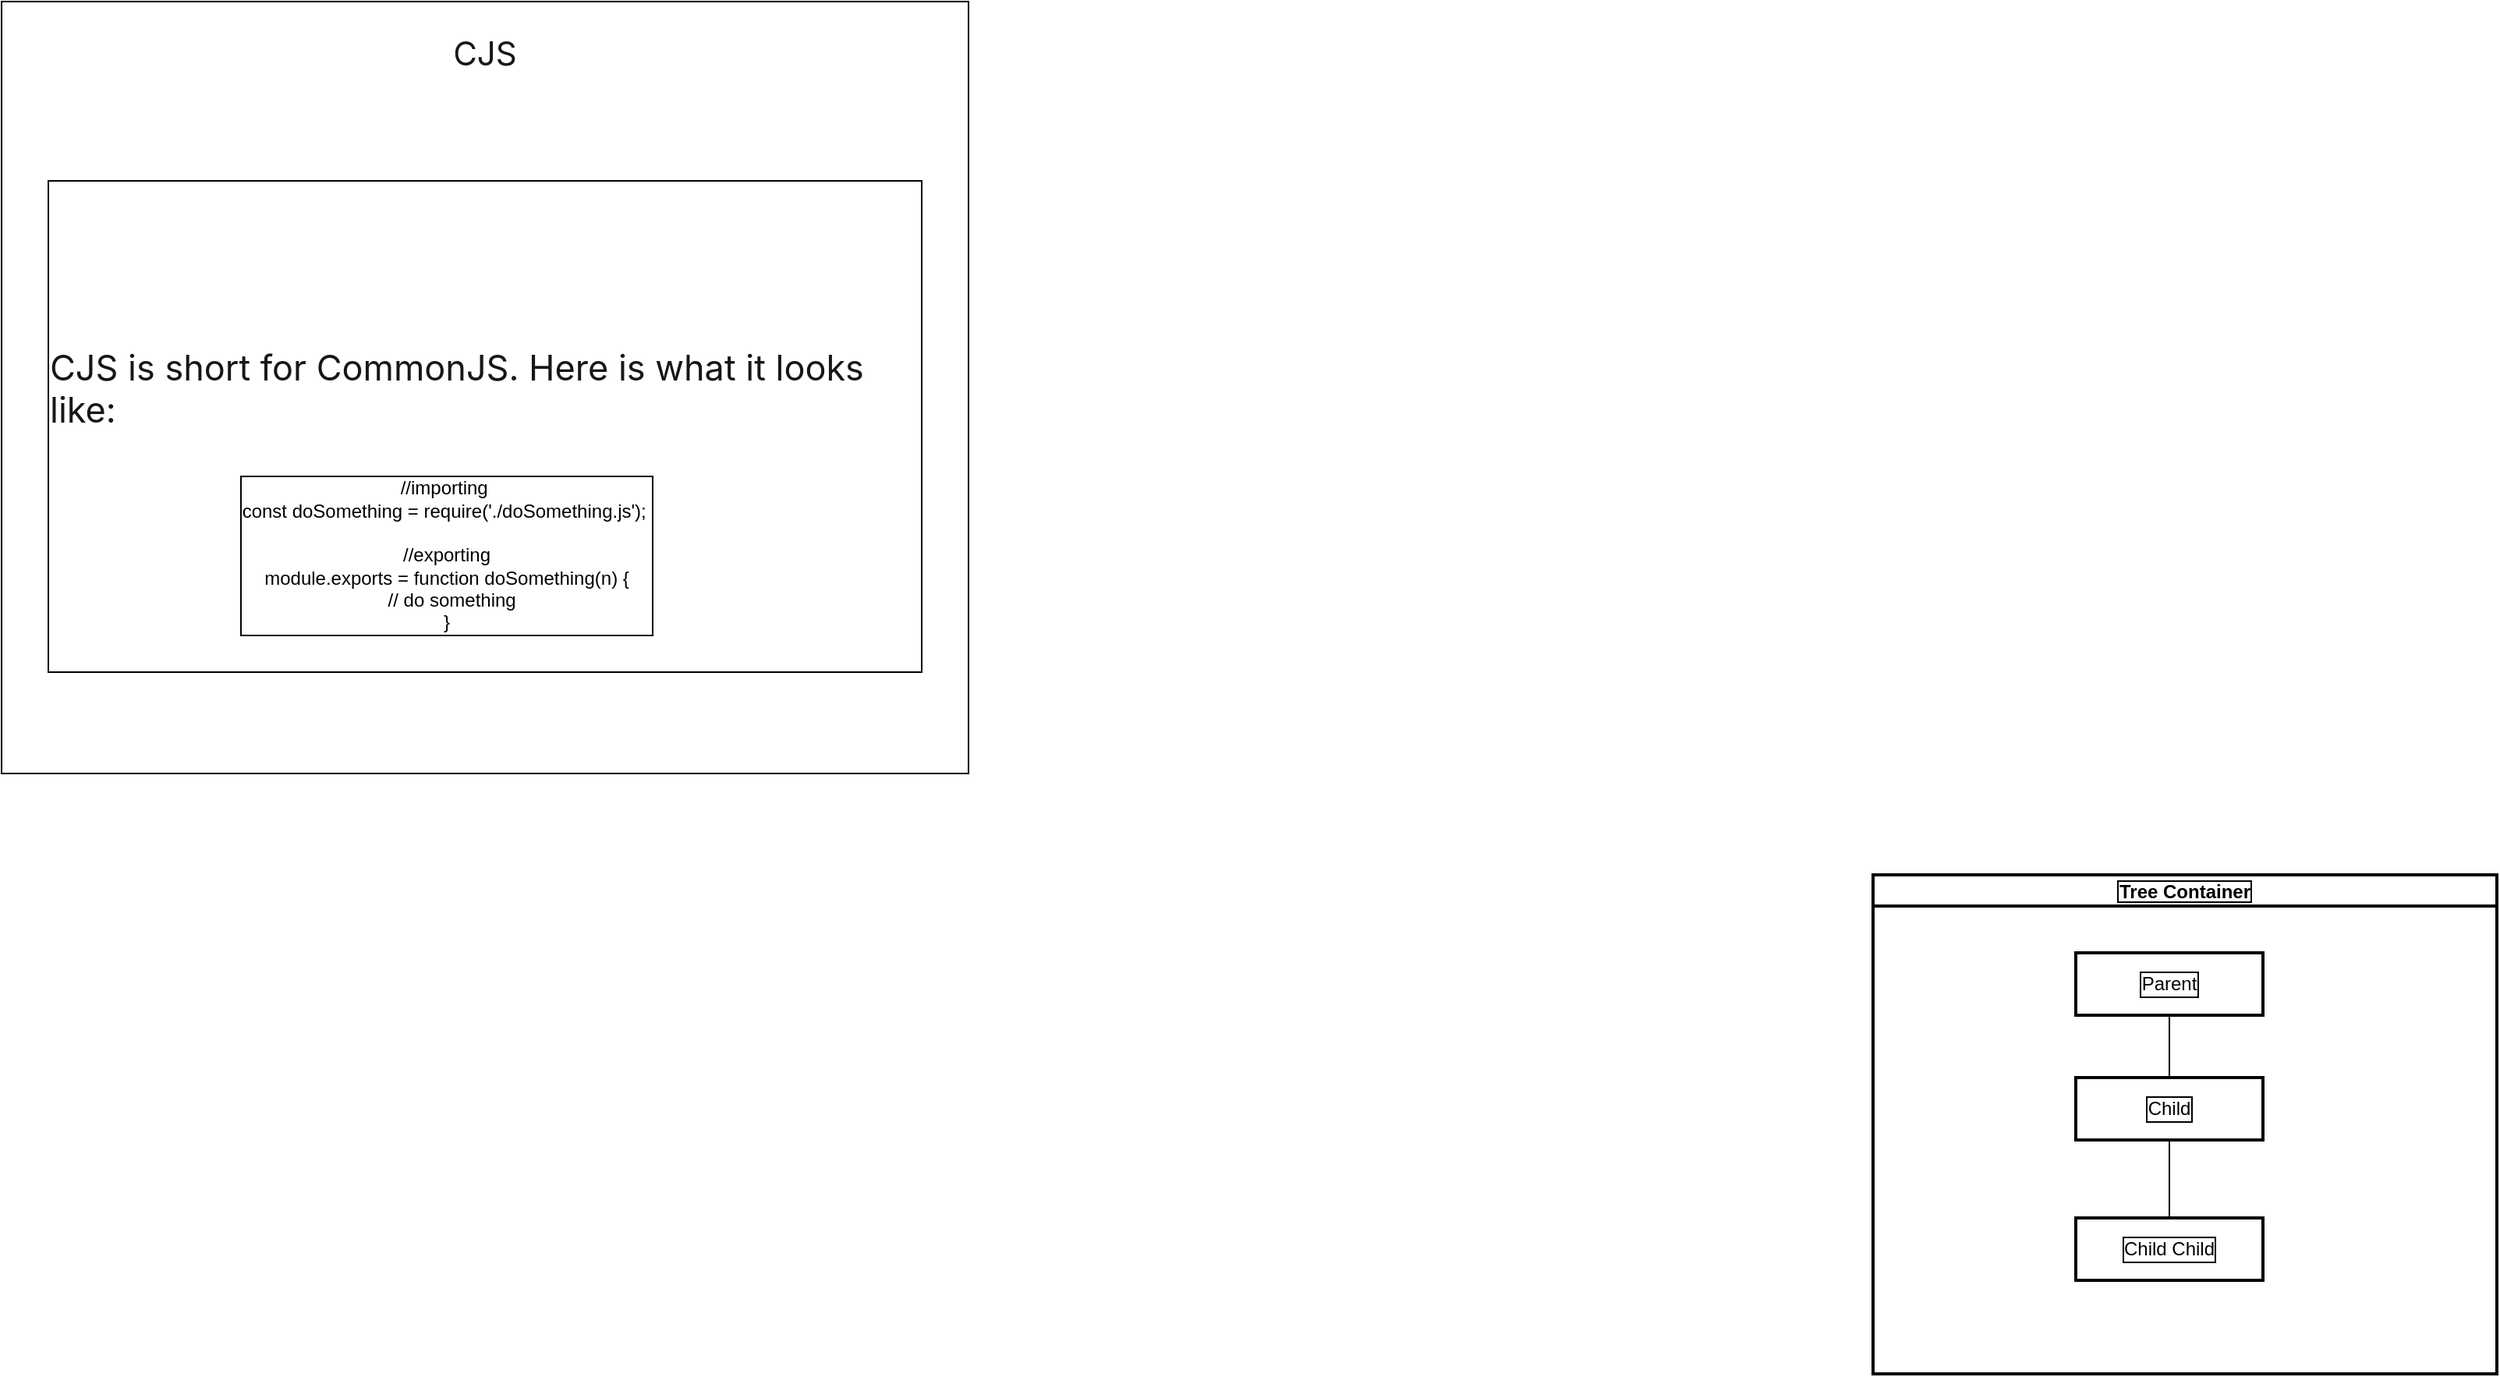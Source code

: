 <mxfile version="20.2.6" type="github" pages="5">
  <diagram id="_lEzBtKeytYTrFOyNZK7" name="Page-1">
    <mxGraphModel dx="1778" dy="943" grid="1" gridSize="10" guides="1" tooltips="1" connect="1" arrows="1" fold="1" page="1" pageScale="1" pageWidth="1600" pageHeight="900" background="#ffffff" math="0" shadow="0">
      <root>
        <mxCell id="0" />
        <mxCell id="1" parent="0" />
        <mxCell id="nwnsQMDqynVd4yP-KLPJ-4" value="&#xa;&lt;h1 style=&quot;box-sizing: border-box; margin: calc(var(--content-rhythm) / 2) 0; font-family: -apple-system, BlinkMacSystemFont, &amp;quot;Segoe UI&amp;quot;, Roboto, Helvetica, Arial, sans-serif, &amp;quot;Apple Color Emoji&amp;quot;, &amp;quot;Segoe UI Emoji&amp;quot;, &amp;quot;Segoe UI Symbol&amp;quot;; padding: 0px; font-weight: var(--fw-bold); line-height: var(--lh-tight); font-size: 1.75em; color: rgb(23, 23, 23); font-style: normal; font-variant-ligatures: normal; font-variant-caps: normal; letter-spacing: normal; orphans: 2; text-indent: 0px; text-transform: none; widows: 2; word-spacing: 0px; -webkit-text-stroke-width: 0px; background-color: rgb(255, 255, 255); text-decoration-thickness: initial; text-decoration-style: initial; text-decoration-color: initial;&quot;&gt;CJS&lt;/h1&gt;&lt;br class=&quot;Apple-interchange-newline&quot;&gt;&#xa;&#xa;" style="rounded=0;whiteSpace=wrap;html=1;spacingLeft=0;spacingBottom=0;container=1;align=center;verticalAlign=top;labelPosition=center;verticalLabelPosition=middle;" parent="1" vertex="1">
          <mxGeometry x="10" y="10" width="620" height="495" as="geometry">
            <mxRectangle x="10" y="10" width="70" height="60" as="alternateBounds" />
          </mxGeometry>
        </mxCell>
        <mxCell id="4d3lwY7rjP7gSteMc4W--1" value="&#xa;&lt;p style=&quot;box-sizing: border-box; margin: 0 0 var(--content-rhythm) 0; color: rgb(23, 23, 23); font-family: -apple-system, BlinkMacSystemFont, &amp;quot;Segoe UI&amp;quot;, Roboto, Helvetica, Arial, sans-serif, &amp;quot;Apple Color Emoji&amp;quot;, &amp;quot;Segoe UI Emoji&amp;quot;, &amp;quot;Segoe UI Symbol&amp;quot;; font-size: 22.5px; font-style: normal; font-variant-ligatures: normal; font-variant-caps: normal; font-weight: 400; letter-spacing: normal; orphans: 2; text-align: start; text-indent: 0px; text-transform: none; widows: 2; word-spacing: 0px; -webkit-text-stroke-width: 0px; text-decoration-thickness: initial; text-decoration-style: initial; text-decoration-color: initial;&quot;&gt;CJS is short for CommonJS. Here is what it looks like:&lt;br style=&quot;box-sizing: border-box;&quot;&gt;&lt;/p&gt;&lt;div style=&quot;box-sizing: border-box; background-image: ; background-position-x: ; background-position-y: ; background-size: ; background-repeat-x: ; background-repeat-y: ; background-attachment: ; background-origin: ; background-clip: ; color: var(--syntax-text-color); font-size: 18px; border-radius: var(--radius); margin: 0 0 var(--content-rhythm) 0; overflow-x: auto; overflow-wrap: initial; padding: var(--su-6); position: relative; font-family: -apple-system, BlinkMacSystemFont, &amp;quot;Segoe UI&amp;quot;, Roboto, Helvetica, Arial, sans-serif, &amp;quot;Apple Color Emoji&amp;quot;, &amp;quot;Segoe UI Emoji&amp;quot;, &amp;quot;Segoe UI Symbol&amp;quot;; font-style: normal; font-variant-ligatures: normal; font-variant-caps: normal; font-weight: 400; letter-spacing: normal; orphans: 2; text-align: start; text-indent: 0px; text-transform: none; widows: 2; word-spacing: 0px; -webkit-text-stroke-width: 0px; text-decoration-thickness: initial; text-decoration-style: initial; text-decoration-color: initial;&quot; class=&quot;highlight js-code-highlight&quot;&gt;&lt;br class=&quot;Apple-interchange-newline&quot;&gt;&#xa;&#xa;&lt;/div&gt;" style="whiteSpace=wrap;html=1;rounded=0;spacingLeft=0;spacingBottom=0;labelBackgroundColor=none;labelBorderColor=none;container=1;strokeColor=default;" vertex="1" parent="nwnsQMDqynVd4yP-KLPJ-4">
          <mxGeometry x="30" y="115" width="560" height="315" as="geometry">
            <mxRectangle x="30" y="115" width="560" height="120" as="alternateBounds" />
          </mxGeometry>
        </mxCell>
        <mxCell id="4d3lwY7rjP7gSteMc4W--7" value="&lt;div&gt;//importing&amp;nbsp;&lt;/div&gt;&lt;div&gt;const doSomething = require(&#39;./doSomething.js&#39;);&amp;nbsp;&lt;/div&gt;&lt;div&gt;&lt;br&gt;&lt;/div&gt;&lt;div&gt;//exporting&lt;/div&gt;&lt;div&gt;module.exports = function doSomething(n) {&lt;/div&gt;&lt;div&gt;&amp;nbsp; // do something&lt;/div&gt;&lt;div&gt;}&lt;/div&gt;" style="text;html=1;align=center;verticalAlign=middle;resizable=0;points=[];autosize=1;strokeColor=none;fillColor=none;labelBorderColor=default;spacing=5;" vertex="1" parent="4d3lwY7rjP7gSteMc4W--1">
          <mxGeometry x="110" y="180" width="290" height="120" as="geometry" />
        </mxCell>
        <mxCell id="1SpeOS2oMMBDRiLJgtC0-7" value="Tree Container" style="swimlane;startSize=20;horizontal=1;containerType=tree;labelBackgroundColor=none;labelBorderColor=default;strokeColor=default;strokeWidth=2;fillColor=none;" vertex="1" parent="1">
          <mxGeometry x="1210" y="570" width="400" height="320" as="geometry" />
        </mxCell>
        <mxCell id="1SpeOS2oMMBDRiLJgtC0-8" value="" style="edgeStyle=elbowEdgeStyle;elbow=vertical;startArrow=none;endArrow=none;rounded=0;" edge="1" parent="1SpeOS2oMMBDRiLJgtC0-7" source="1SpeOS2oMMBDRiLJgtC0-9" target="1SpeOS2oMMBDRiLJgtC0-10">
          <mxGeometry relative="1" as="geometry" />
        </mxCell>
        <mxCell id="1SpeOS2oMMBDRiLJgtC0-9" value="Parent" style="whiteSpace=wrap;html=1;treeFolding=1;treeMoving=1;newEdgeStyle={&quot;edgeStyle&quot;:&quot;elbowEdgeStyle&quot;,&quot;startArrow&quot;:&quot;none&quot;,&quot;endArrow&quot;:&quot;none&quot;};labelBackgroundColor=none;labelBorderColor=default;strokeColor=default;strokeWidth=2;fillColor=none;" vertex="1" parent="1SpeOS2oMMBDRiLJgtC0-7">
          <mxGeometry x="130" y="50" width="120" height="40" as="geometry" />
        </mxCell>
        <mxCell id="1SpeOS2oMMBDRiLJgtC0-10" value="Child" style="whiteSpace=wrap;html=1;treeFolding=1;treeMoving=1;newEdgeStyle={&quot;edgeStyle&quot;:&quot;elbowEdgeStyle&quot;,&quot;startArrow&quot;:&quot;none&quot;,&quot;endArrow&quot;:&quot;none&quot;};labelBackgroundColor=none;labelBorderColor=default;strokeColor=default;strokeWidth=2;fillColor=none;" vertex="1" parent="1SpeOS2oMMBDRiLJgtC0-7">
          <mxGeometry x="130" y="130" width="120" height="40" as="geometry" />
        </mxCell>
        <mxCell id="1SpeOS2oMMBDRiLJgtC0-11" value="Child Child" style="whiteSpace=wrap;html=1;treeFolding=1;treeMoving=1;newEdgeStyle={&quot;edgeStyle&quot;:&quot;elbowEdgeStyle&quot;,&quot;startArrow&quot;:&quot;none&quot;,&quot;endArrow&quot;:&quot;none&quot;};labelBackgroundColor=none;labelBorderColor=default;strokeColor=default;strokeWidth=2;fillColor=none;" vertex="1" parent="1SpeOS2oMMBDRiLJgtC0-7">
          <mxGeometry x="130" y="220" width="120" height="40" as="geometry" />
        </mxCell>
        <mxCell id="1SpeOS2oMMBDRiLJgtC0-12" value="" style="edgeStyle=elbowEdgeStyle;elbow=vertical;startArrow=none;endArrow=none;rounded=0;exitX=0.5;exitY=1;exitDx=0;exitDy=0;" edge="1" parent="1SpeOS2oMMBDRiLJgtC0-7" source="1SpeOS2oMMBDRiLJgtC0-10" target="1SpeOS2oMMBDRiLJgtC0-11">
          <mxGeometry relative="1" as="geometry">
            <mxPoint x="190" y="90.0" as="sourcePoint" />
            <mxPoint x="190" y="130" as="targetPoint" />
          </mxGeometry>
        </mxCell>
      </root>
    </mxGraphModel>
  </diagram>
  <diagram id="PgW-JJS8YYEeUViuzFC8" name="Page-2">
    <mxGraphModel dx="677" dy="359" grid="1" gridSize="10" guides="1" tooltips="1" connect="1" arrows="1" fold="1" page="1" pageScale="1" pageWidth="850" pageHeight="1100" math="0" shadow="0">
      <root>
        <mxCell id="0" />
        <mxCell id="1" parent="0" />
        <mxCell id="vqunKvxI235pbjuJBx6x-1" value="" style="shape=image;verticalLabelPosition=bottom;labelBackgroundColor=default;verticalAlign=top;aspect=fixed;imageAspect=0;image=https://courses.edx.org/assets/courseware/v1/9df11f203d18addb831da2f379cb49a5/asset-v1:W3Cx+JS.0x+2T2022+type@asset+block/diagram-element.png;strokeWidth=2;fillColor=none;strokeColor=#6c8ebf;" vertex="1" parent="1">
          <mxGeometry x="180" y="210" width="520" height="284" as="geometry" />
        </mxCell>
        <mxCell id="vqunKvxI235pbjuJBx6x-2" value="" style="rounded=0;whiteSpace=wrap;html=1;labelBackgroundColor=none;labelBorderColor=default;strokeColor=#6c8ebf;fillColor=none;strokeWidth=2;" vertex="1" parent="1">
          <mxGeometry x="284" y="304" width="73" height="58" as="geometry" />
        </mxCell>
      </root>
    </mxGraphModel>
  </diagram>
  <diagram id="9d-rf6JmdltzQveRYRFD" name="Page-3">
    <mxGraphModel dx="1422" dy="754" grid="1" gridSize="10" guides="1" tooltips="1" connect="1" arrows="1" fold="1" page="1" pageScale="1" pageWidth="850" pageHeight="1100" math="0" shadow="0">
      <root>
        <mxCell id="0" />
        <mxCell id="1" parent="0" />
        <mxCell id="5nqOkucB81tBF59Kh8T8-1" value="" style="strokeWidth=1;shadow=0;dashed=0;align=center;html=1;shape=mxgraph.mockup.containers.rrect;rSize=0;strokeColor=#666666;labelBackgroundColor=none;labelBorderColor=default;fillColor=none;" vertex="1" parent="1">
          <mxGeometry x="290" y="240" width="100" height="220" as="geometry" />
        </mxCell>
        <mxCell id="5nqOkucB81tBF59Kh8T8-2" value="Group 1" style="strokeColor=inherit;fillColor=inherit;gradientColor=inherit;strokeWidth=1;shadow=0;dashed=0;align=center;html=1;shape=mxgraph.mockup.containers.rrect;rSize=0;fontSize=17;fontColor=#666666;fontStyle=1;resizeWidth=1;labelBackgroundColor=none;labelBorderColor=default;" vertex="1" parent="5nqOkucB81tBF59Kh8T8-1">
          <mxGeometry width="100" height="26" relative="1" as="geometry" />
        </mxCell>
        <mxCell id="5nqOkucB81tBF59Kh8T8-3" value="Group 2" style="strokeColor=inherit;fillColor=inherit;gradientColor=inherit;strokeWidth=1;shadow=0;dashed=0;align=center;html=1;shape=mxgraph.mockup.containers.rrect;rSize=0;fontSize=17;fontColor=#666666;fontStyle=1;resizeWidth=1;labelBackgroundColor=none;labelBorderColor=default;part=0;" vertex="1" parent="5nqOkucB81tBF59Kh8T8-1">
          <mxGeometry width="100" height="26" relative="1" as="geometry">
            <mxPoint y="26" as="offset" />
          </mxGeometry>
        </mxCell>
        <mxCell id="5nqOkucB81tBF59Kh8T8-4" value="Group 3" style="strokeWidth=1;shadow=0;dashed=0;align=center;html=1;shape=mxgraph.mockup.containers.rrect;rSize=0;fontSize=17;fontColor=#ffffff;fontStyle=1;fillColor=#008cff;strokeColor=#008cff;resizeWidth=1;labelBackgroundColor=none;labelBorderColor=default;" vertex="1" parent="5nqOkucB81tBF59Kh8T8-1">
          <mxGeometry width="100" height="26" relative="1" as="geometry">
            <mxPoint y="52" as="offset" />
          </mxGeometry>
        </mxCell>
        <mxCell id="5nqOkucB81tBF59Kh8T8-5" value="Group 4" style="strokeColor=inherit;fillColor=inherit;gradientColor=inherit;strokeWidth=1;shadow=0;dashed=0;align=center;html=1;shape=mxgraph.mockup.containers.rrect;rSize=0;fontSize=17;fontColor=#666666;fontStyle=1;resizeWidth=1;labelBackgroundColor=none;labelBorderColor=default;" vertex="1" parent="5nqOkucB81tBF59Kh8T8-1">
          <mxGeometry y="1" width="100" height="26" relative="1" as="geometry">
            <mxPoint y="-26" as="offset" />
          </mxGeometry>
        </mxCell>
      </root>
    </mxGraphModel>
  </diagram>
  <diagram id="IwrUrChBAs0Ua-a2BWoj" name="Page-4">
    <mxGraphModel dx="1422" dy="754" grid="1" gridSize="10" guides="1" tooltips="1" connect="1" arrows="1" fold="1" page="1" pageScale="1" pageWidth="850" pageHeight="1100" math="0" shadow="0">
      <root>
        <mxCell id="0" />
        <mxCell id="1" parent="0" />
        <mxCell id="vuh5XMrYaGDxAMXZWLMa-1" value="" style="shape=image;verticalLabelPosition=bottom;labelBackgroundColor=default;verticalAlign=top;aspect=fixed;imageAspect=0;image=https://courses.edx.org/assets/courseware/v1/9df11f203d18addb831da2f379cb49a5/asset-v1:W3Cx+JS.0x+2T2022+type@asset+block/diagram-element.png;" vertex="1" parent="1">
          <mxGeometry x="650" y="490" width="520" height="284" as="geometry" />
        </mxCell>
      </root>
    </mxGraphModel>
  </diagram>
  <diagram id="6Xyy3fiLh29vbsiA-8Gd" name="Page-5">
    <mxGraphModel dx="2585" dy="1371" grid="1" gridSize="10" guides="1" tooltips="1" connect="1" arrows="1" fold="1" page="1" pageScale="1" pageWidth="850" pageHeight="1100" math="0" shadow="0">
      <root>
        <mxCell id="0" />
        <mxCell id="1" parent="0" />
        <mxCell id="820x_Uy6Gc-rX6BdasYU-1" value="" style="swimlane;startSize=0;labelBackgroundColor=none;labelBorderColor=default;strokeColor=default;strokeWidth=2;fillColor=none;" vertex="1" parent="1">
          <mxGeometry x="273" y="160" width="555" height="410" as="geometry">
            <mxRectangle x="1050" y="80" width="50" height="40" as="alternateBounds" />
          </mxGeometry>
        </mxCell>
        <mxCell id="820x_Uy6Gc-rX6BdasYU-2" value="" style="rounded=0;whiteSpace=wrap;html=1;labelBackgroundColor=none;labelBorderColor=default;strokeColor=default;strokeWidth=2;fillColor=none;" vertex="1" parent="820x_Uy6Gc-rX6BdasYU-1">
          <mxGeometry x="390" y="265" width="120" height="60" as="geometry" />
        </mxCell>
        <mxCell id="820x_Uy6Gc-rX6BdasYU-3" value="" style="rounded=0;whiteSpace=wrap;html=1;labelBackgroundColor=none;labelBorderColor=default;strokeColor=default;strokeWidth=2;fillColor=none;" vertex="1" parent="1">
          <mxGeometry x="23" y="140" width="120" height="60" as="geometry" />
        </mxCell>
        <mxCell id="820x_Uy6Gc-rX6BdasYU-4" style="edgeStyle=entityRelationEdgeStyle;rounded=0;orthogonalLoop=1;jettySize=auto;html=1;entryX=0;entryY=0.5;entryDx=0;entryDy=0;" edge="1" parent="1" source="820x_Uy6Gc-rX6BdasYU-3" target="820x_Uy6Gc-rX6BdasYU-2">
          <mxGeometry relative="1" as="geometry">
            <mxPoint x="193" y="270" as="targetPoint" />
          </mxGeometry>
        </mxCell>
        <mxCell id="820x_Uy6Gc-rX6BdasYU-5" value="&amp;lt;/&amp;gt;" style="rounded=1;arcSize=0;fillColor=#0065FF;strokeColor=none;fontColor=#ffffff;align=center;verticalAlign=middle;whiteSpace=wrap;fontSize=14;fontStyle=1;html=1;sketch=0;labelBackgroundColor=none;labelBorderColor=default;" vertex="1" parent="1">
          <mxGeometry x="143" y="400" width="40" height="40" as="geometry" />
        </mxCell>
      </root>
    </mxGraphModel>
  </diagram>
</mxfile>
